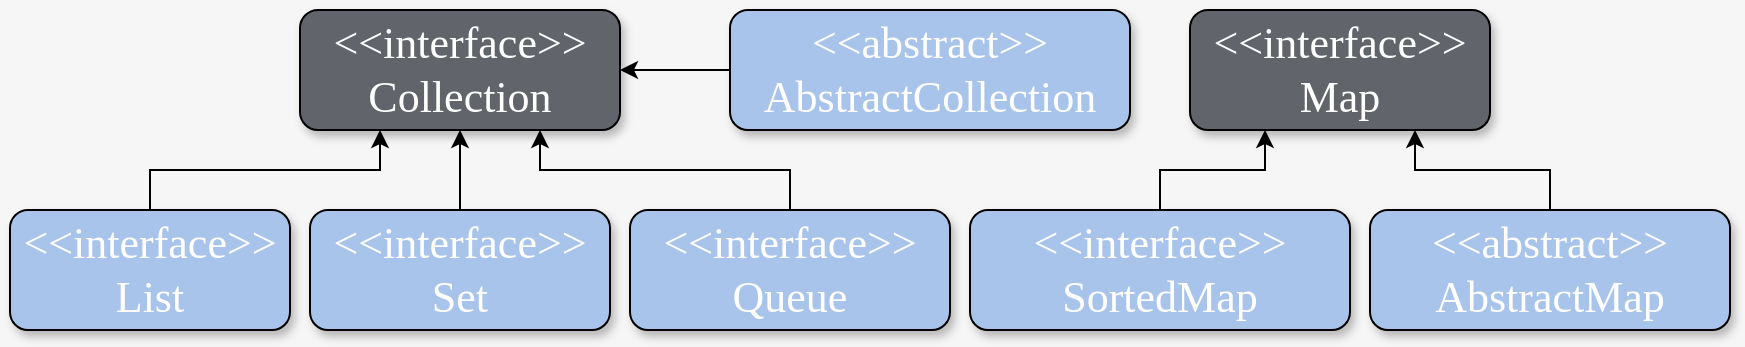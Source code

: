 <mxfile version="13.5.7" type="device"><diagram id="iV10VznRkwYX2eKtyv4d" name="第 1 页"><mxGraphModel dx="1024" dy="592" grid="1" gridSize="10" guides="1" tooltips="1" connect="1" arrows="1" fold="1" page="1" pageScale="1" pageWidth="827" pageHeight="1169" background="#F6F6F6" math="0" shadow="0"><root><mxCell id="0"/><mxCell id="1" parent="0"/><mxCell id="YrwQpaVpDkicvBRR-NjL-3" value="&lt;font style=&quot;font-size: 22px&quot;&gt;&amp;lt;&amp;lt;interface&amp;gt;&amp;gt;&lt;br&gt;Collection&lt;/font&gt;" style="text;html=1;strokeColor=#000000;fillColor=#61646B;align=center;verticalAlign=middle;whiteSpace=wrap;rounded=1;shadow=1;fontFamily=Comic Sans MS;fontColor=#FFFFFF;" parent="1" vertex="1"><mxGeometry x="185" y="150" width="160" height="60" as="geometry"/></mxCell><mxCell id="YrwQpaVpDkicvBRR-NjL-4" value="&lt;font style=&quot;font-size: 22px&quot;&gt;&amp;lt;&amp;lt;interface&amp;gt;&amp;gt;&lt;br&gt;Map&lt;/font&gt;" style="text;html=1;strokeColor=#000000;fillColor=#61646B;align=center;verticalAlign=middle;whiteSpace=wrap;rounded=1;shadow=1;fontFamily=Comic Sans MS;fontColor=#FFFFFF;" parent="1" vertex="1"><mxGeometry x="630" y="150" width="150" height="60" as="geometry"/></mxCell><mxCell id="YrwQpaVpDkicvBRR-NjL-29" style="edgeStyle=orthogonalEdgeStyle;rounded=0;orthogonalLoop=1;jettySize=auto;html=1;exitX=0.5;exitY=0;exitDx=0;exitDy=0;entryX=0.25;entryY=1;entryDx=0;entryDy=0;shadow=0;" parent="1" source="YrwQpaVpDkicvBRR-NjL-5" target="YrwQpaVpDkicvBRR-NjL-3" edge="1"><mxGeometry relative="1" as="geometry"/></mxCell><mxCell id="YrwQpaVpDkicvBRR-NjL-5" value="&lt;font style=&quot;font-size: 22px&quot;&gt;&amp;lt;&amp;lt;interface&amp;gt;&amp;gt;&lt;br&gt;List&lt;/font&gt;" style="text;html=1;strokeColor=none;fillColor=none;align=center;verticalAlign=middle;whiteSpace=wrap;rounded=0;shadow=0;" parent="1" vertex="1"><mxGeometry x="40" y="250" width="140" height="60" as="geometry"/></mxCell><mxCell id="YrwQpaVpDkicvBRR-NjL-31" style="edgeStyle=orthogonalEdgeStyle;rounded=0;orthogonalLoop=1;jettySize=auto;html=1;exitX=0.5;exitY=0;exitDx=0;exitDy=0;entryX=0.75;entryY=1;entryDx=0;entryDy=0;shadow=0;" parent="1" source="YrwQpaVpDkicvBRR-NjL-6" target="YrwQpaVpDkicvBRR-NjL-3" edge="1"><mxGeometry relative="1" as="geometry"/></mxCell><mxCell id="YrwQpaVpDkicvBRR-NjL-6" value="&lt;font style=&quot;font-size: 22px&quot;&gt;&amp;lt;&amp;lt;interface&amp;gt;&amp;gt;&lt;br&gt;Queue&lt;/font&gt;" style="text;html=1;strokeColor=#000000;fillColor=#A9C4EB;align=center;verticalAlign=middle;whiteSpace=wrap;rounded=1;shadow=1;fontFamily=Comic Sans MS;fontColor=#FFFFFF;" parent="1" vertex="1"><mxGeometry x="350" y="250" width="160" height="60" as="geometry"/></mxCell><mxCell id="YrwQpaVpDkicvBRR-NjL-30" style="edgeStyle=orthogonalEdgeStyle;rounded=0;orthogonalLoop=1;jettySize=auto;html=1;exitX=0.5;exitY=0;exitDx=0;exitDy=0;entryX=0.5;entryY=1;entryDx=0;entryDy=0;shadow=0;" parent="1" source="YrwQpaVpDkicvBRR-NjL-7" target="YrwQpaVpDkicvBRR-NjL-3" edge="1"><mxGeometry relative="1" as="geometry"/></mxCell><mxCell id="YrwQpaVpDkicvBRR-NjL-7" value="&lt;font style=&quot;font-size: 22px&quot;&gt;&amp;lt;&amp;lt;interface&amp;gt;&amp;gt;&lt;br&gt;Set&lt;/font&gt;" style="text;html=1;strokeColor=#000000;fillColor=#A9C4EB;align=center;verticalAlign=middle;whiteSpace=wrap;rounded=1;shadow=1;fontFamily=Comic Sans MS;fontColor=#FFFFFF;" parent="1" vertex="1"><mxGeometry x="190" y="250" width="150" height="60" as="geometry"/></mxCell><mxCell id="YrwQpaVpDkicvBRR-NjL-51" style="edgeStyle=orthogonalEdgeStyle;rounded=0;orthogonalLoop=1;jettySize=auto;html=1;exitX=0;exitY=0.5;exitDx=0;exitDy=0;entryX=1;entryY=0.5;entryDx=0;entryDy=0;shadow=0;" parent="1" source="YrwQpaVpDkicvBRR-NjL-12" target="YrwQpaVpDkicvBRR-NjL-3" edge="1"><mxGeometry relative="1" as="geometry"/></mxCell><mxCell id="YrwQpaVpDkicvBRR-NjL-12" value="&lt;font style=&quot;font-size: 22px&quot;&gt;&amp;lt;&amp;lt;abstract&amp;gt;&amp;gt;&lt;br&gt;AbstractCollection&lt;/font&gt;" style="text;html=1;strokeColor=#000000;fillColor=#A9C4EB;align=center;verticalAlign=middle;whiteSpace=wrap;rounded=1;shadow=1;fontFamily=Comic Sans MS;fontColor=#FFFFFF;" parent="1" vertex="1"><mxGeometry x="400" y="150" width="200" height="60" as="geometry"/></mxCell><mxCell id="YrwQpaVpDkicvBRR-NjL-32" style="edgeStyle=orthogonalEdgeStyle;rounded=0;orthogonalLoop=1;jettySize=auto;html=1;exitX=0.5;exitY=0;exitDx=0;exitDy=0;entryX=0.25;entryY=1;entryDx=0;entryDy=0;shadow=0;" parent="1" source="YrwQpaVpDkicvBRR-NjL-21" target="YrwQpaVpDkicvBRR-NjL-4" edge="1"><mxGeometry relative="1" as="geometry"/></mxCell><mxCell id="YrwQpaVpDkicvBRR-NjL-21" value="&lt;font style=&quot;font-size: 22px&quot;&gt;&amp;lt;&amp;lt;interface&amp;gt;&amp;gt;&lt;br&gt;SortedMap&lt;/font&gt;" style="text;html=1;strokeColor=#000000;fillColor=#A9C4EB;align=center;verticalAlign=middle;whiteSpace=wrap;rounded=1;shadow=1;fontFamily=Comic Sans MS;fontColor=#FFFFFF;" parent="1" vertex="1"><mxGeometry x="520" y="250" width="190" height="60" as="geometry"/></mxCell><mxCell id="YrwQpaVpDkicvBRR-NjL-53" style="edgeStyle=orthogonalEdgeStyle;rounded=0;orthogonalLoop=1;jettySize=auto;html=1;exitX=0.5;exitY=0;exitDx=0;exitDy=0;entryX=0.75;entryY=1;entryDx=0;entryDy=0;shadow=0;" parent="1" source="YrwQpaVpDkicvBRR-NjL-22" target="YrwQpaVpDkicvBRR-NjL-4" edge="1"><mxGeometry relative="1" as="geometry"/></mxCell><mxCell id="YrwQpaVpDkicvBRR-NjL-22" value="&lt;font style=&quot;font-size: 22px&quot;&gt;&amp;lt;&amp;lt;abstract&amp;gt;&amp;gt;&lt;br&gt;AbstractMap&lt;/font&gt;" style="text;html=1;strokeColor=#000000;fillColor=#A9C4EB;align=center;verticalAlign=middle;whiteSpace=wrap;rounded=1;shadow=1;fontFamily=Comic Sans MS;fontColor=#FFFFFF;" parent="1" vertex="1"><mxGeometry x="720" y="250" width="180" height="60" as="geometry"/></mxCell><mxCell id="YrwQpaVpDkicvBRR-NjL-55" value="&lt;font style=&quot;font-size: 22px&quot;&gt;&amp;lt;&amp;lt;interface&amp;gt;&amp;gt;&lt;br&gt;List&lt;/font&gt;" style="text;html=1;strokeColor=#000000;fillColor=#A9C4EB;align=center;verticalAlign=middle;whiteSpace=wrap;rounded=1;shadow=1;fontFamily=Comic Sans MS;fontColor=#FFFFFF;" parent="1" vertex="1"><mxGeometry x="40" y="250" width="140" height="60" as="geometry"/></mxCell></root></mxGraphModel></diagram></mxfile>